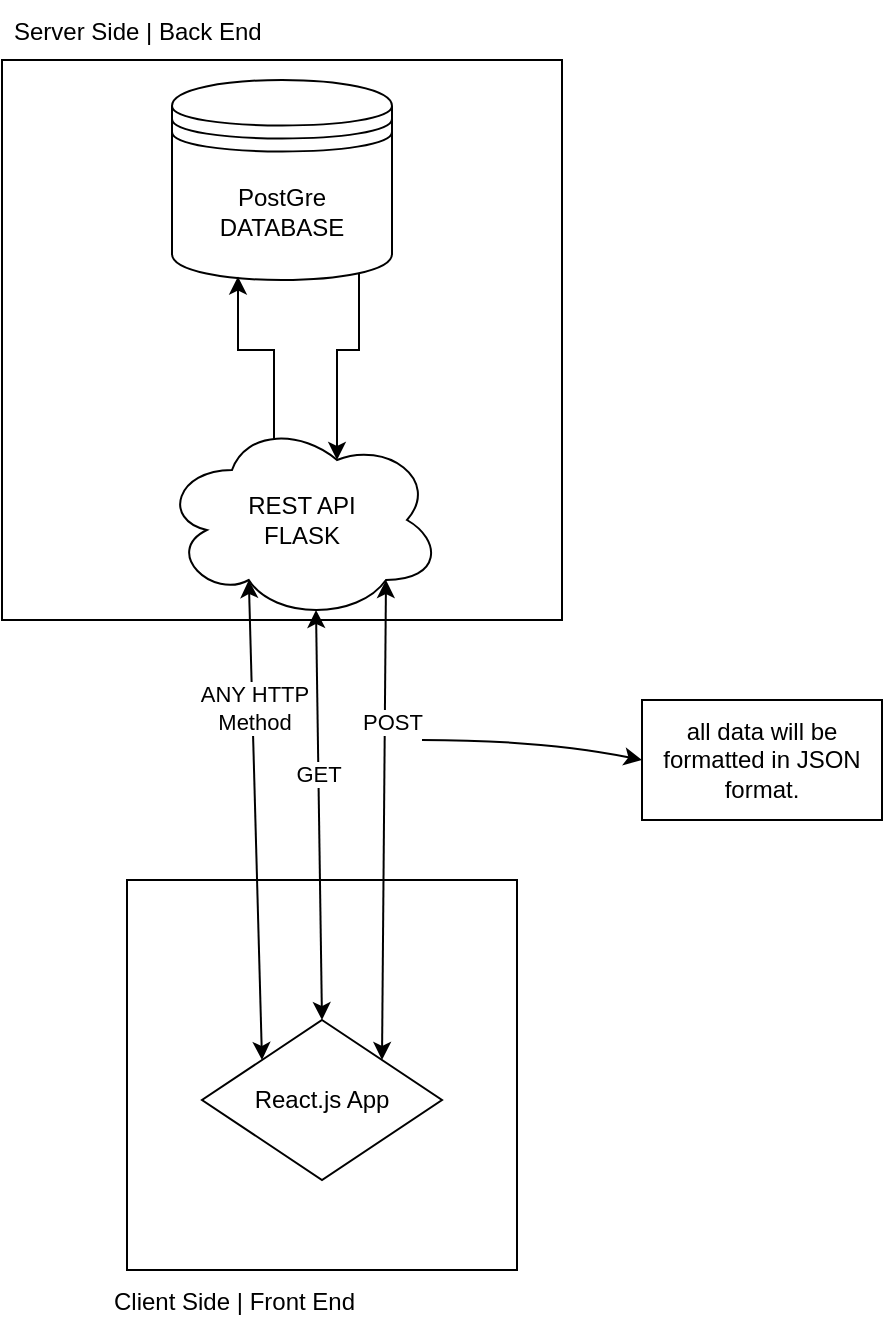 <mxfile version="20.3.0" type="device"><diagram id="rYNutHK9Wkxp3jUgSSL5" name="Page-1"><mxGraphModel dx="738" dy="569" grid="1" gridSize="10" guides="1" tooltips="1" connect="1" arrows="1" fold="1" page="1" pageScale="1" pageWidth="827" pageHeight="1169" math="0" shadow="0"><root><mxCell id="0"/><mxCell id="1" parent="0"/><mxCell id="p-HHHgDRrNtbxlzB9mo2-1" value="" style="whiteSpace=wrap;html=1;aspect=fixed;" vertex="1" parent="1"><mxGeometry x="110" y="90" width="280" height="280" as="geometry"/></mxCell><mxCell id="p-HHHgDRrNtbxlzB9mo2-2" value="Server Side | Back End" style="text;strokeColor=none;fillColor=none;align=left;verticalAlign=middle;spacingLeft=4;spacingRight=4;overflow=hidden;points=[[0,0.5],[1,0.5]];portConstraint=eastwest;rotatable=0;" vertex="1" parent="1"><mxGeometry x="110" y="60" width="160" height="30" as="geometry"/></mxCell><mxCell id="p-HHHgDRrNtbxlzB9mo2-6" style="edgeStyle=orthogonalEdgeStyle;rounded=0;orthogonalLoop=1;jettySize=auto;html=1;exitX=0.85;exitY=0.95;exitDx=0;exitDy=0;exitPerimeter=0;entryX=0.625;entryY=0.2;entryDx=0;entryDy=0;entryPerimeter=0;" edge="1" parent="1" source="p-HHHgDRrNtbxlzB9mo2-3" target="p-HHHgDRrNtbxlzB9mo2-4"><mxGeometry relative="1" as="geometry"/></mxCell><mxCell id="p-HHHgDRrNtbxlzB9mo2-3" value="PostGre&lt;br&gt;DATABASE" style="shape=datastore;whiteSpace=wrap;html=1;" vertex="1" parent="1"><mxGeometry x="195" y="100" width="110" height="100" as="geometry"/></mxCell><mxCell id="p-HHHgDRrNtbxlzB9mo2-5" style="edgeStyle=orthogonalEdgeStyle;rounded=0;orthogonalLoop=1;jettySize=auto;html=1;exitX=0.4;exitY=0.1;exitDx=0;exitDy=0;exitPerimeter=0;entryX=0.3;entryY=0.983;entryDx=0;entryDy=0;entryPerimeter=0;" edge="1" parent="1" source="p-HHHgDRrNtbxlzB9mo2-4" target="p-HHHgDRrNtbxlzB9mo2-3"><mxGeometry relative="1" as="geometry"/></mxCell><mxCell id="p-HHHgDRrNtbxlzB9mo2-4" value="REST API&lt;br&gt;FLASK" style="ellipse;shape=cloud;whiteSpace=wrap;html=1;" vertex="1" parent="1"><mxGeometry x="190" y="270" width="140" height="100" as="geometry"/></mxCell><mxCell id="p-HHHgDRrNtbxlzB9mo2-8" value="" style="whiteSpace=wrap;html=1;aspect=fixed;" vertex="1" parent="1"><mxGeometry x="172.5" y="500" width="195" height="195" as="geometry"/></mxCell><mxCell id="p-HHHgDRrNtbxlzB9mo2-9" value="Client Side | Front End" style="text;strokeColor=none;fillColor=none;align=left;verticalAlign=middle;spacingLeft=4;spacingRight=4;overflow=hidden;points=[[0,0.5],[1,0.5]];portConstraint=eastwest;rotatable=0;" vertex="1" parent="1"><mxGeometry x="160" y="695" width="160" height="30" as="geometry"/></mxCell><mxCell id="p-HHHgDRrNtbxlzB9mo2-10" value="React.js App" style="rhombus;whiteSpace=wrap;html=1;" vertex="1" parent="1"><mxGeometry x="210" y="570" width="120" height="80" as="geometry"/></mxCell><mxCell id="p-HHHgDRrNtbxlzB9mo2-18" value="" style="endArrow=classic;startArrow=classic;html=1;rounded=0;exitX=0.5;exitY=0;exitDx=0;exitDy=0;entryX=0.55;entryY=0.95;entryDx=0;entryDy=0;entryPerimeter=0;" edge="1" parent="1" source="p-HHHgDRrNtbxlzB9mo2-10" target="p-HHHgDRrNtbxlzB9mo2-4"><mxGeometry width="50" height="50" relative="1" as="geometry"><mxPoint x="370" y="380" as="sourcePoint"/><mxPoint x="420" y="330" as="targetPoint"/></mxGeometry></mxCell><mxCell id="p-HHHgDRrNtbxlzB9mo2-19" value="GET" style="edgeLabel;html=1;align=center;verticalAlign=middle;resizable=0;points=[];" vertex="1" connectable="0" parent="p-HHHgDRrNtbxlzB9mo2-18"><mxGeometry x="0.207" relative="1" as="geometry"><mxPoint as="offset"/></mxGeometry></mxCell><mxCell id="p-HHHgDRrNtbxlzB9mo2-20" value="" style="endArrow=classic;startArrow=classic;html=1;rounded=0;entryX=0.8;entryY=0.8;entryDx=0;entryDy=0;entryPerimeter=0;exitX=1;exitY=0;exitDx=0;exitDy=0;" edge="1" parent="1" source="p-HHHgDRrNtbxlzB9mo2-10" target="p-HHHgDRrNtbxlzB9mo2-4"><mxGeometry width="50" height="50" relative="1" as="geometry"><mxPoint x="370" y="640" as="sourcePoint"/><mxPoint x="420" y="590" as="targetPoint"/></mxGeometry></mxCell><mxCell id="p-HHHgDRrNtbxlzB9mo2-21" value="POST" style="edgeLabel;html=1;align=center;verticalAlign=middle;resizable=0;points=[];" vertex="1" connectable="0" parent="p-HHHgDRrNtbxlzB9mo2-20"><mxGeometry x="0.408" y="-3" relative="1" as="geometry"><mxPoint as="offset"/></mxGeometry></mxCell><mxCell id="p-HHHgDRrNtbxlzB9mo2-22" value="" style="endArrow=classic;startArrow=classic;html=1;rounded=0;exitX=0.31;exitY=0.8;exitDx=0;exitDy=0;exitPerimeter=0;entryX=0;entryY=0;entryDx=0;entryDy=0;" edge="1" parent="1" source="p-HHHgDRrNtbxlzB9mo2-4" target="p-HHHgDRrNtbxlzB9mo2-10"><mxGeometry width="50" height="50" relative="1" as="geometry"><mxPoint x="370" y="620" as="sourcePoint"/><mxPoint x="420" y="570" as="targetPoint"/></mxGeometry></mxCell><mxCell id="p-HHHgDRrNtbxlzB9mo2-23" value="ANY HTTP&lt;br&gt;Method" style="edgeLabel;html=1;align=center;verticalAlign=middle;resizable=0;points=[];" vertex="1" connectable="0" parent="p-HHHgDRrNtbxlzB9mo2-22"><mxGeometry x="-0.467" y="1" relative="1" as="geometry"><mxPoint as="offset"/></mxGeometry></mxCell><mxCell id="p-HHHgDRrNtbxlzB9mo2-25" value="all data will be formatted in JSON format." style="rounded=0;whiteSpace=wrap;html=1;" vertex="1" parent="1"><mxGeometry x="430" y="410" width="120" height="60" as="geometry"/></mxCell><mxCell id="p-HHHgDRrNtbxlzB9mo2-26" value="" style="curved=1;endArrow=classic;html=1;rounded=0;entryX=0;entryY=0.5;entryDx=0;entryDy=0;" edge="1" parent="1" target="p-HHHgDRrNtbxlzB9mo2-25"><mxGeometry width="50" height="50" relative="1" as="geometry"><mxPoint x="320" y="430" as="sourcePoint"/><mxPoint x="470" y="430" as="targetPoint"/><Array as="points"><mxPoint x="380" y="430"/></Array></mxGeometry></mxCell></root></mxGraphModel></diagram></mxfile>